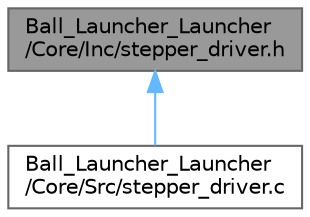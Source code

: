 digraph "Ball_Launcher_Launcher/Core/Inc/stepper_driver.h"
{
 // LATEX_PDF_SIZE
  bgcolor="transparent";
  edge [fontname=Helvetica,fontsize=10,labelfontname=Helvetica,labelfontsize=10];
  node [fontname=Helvetica,fontsize=10,shape=box,height=0.2,width=0.4];
  Node1 [id="Node000001",label="Ball_Launcher_Launcher\l/Core/Inc/stepper_driver.h",height=0.2,width=0.4,color="gray40", fillcolor="grey60", style="filled", fontcolor="black",tooltip="Header for stepper_driver.c file. This file contains the common defines of the application."];
  Node1 -> Node2 [id="edge1_Node000001_Node000002",dir="back",color="steelblue1",style="solid",tooltip=" "];
  Node2 [id="Node000002",label="Ball_Launcher_Launcher\l/Core/Src/stepper_driver.c",height=0.2,width=0.4,color="grey40", fillcolor="white", style="filled",URL="$stepper__driver_8c.html",tooltip="Implementation of stepper motor driver functions."];
}
